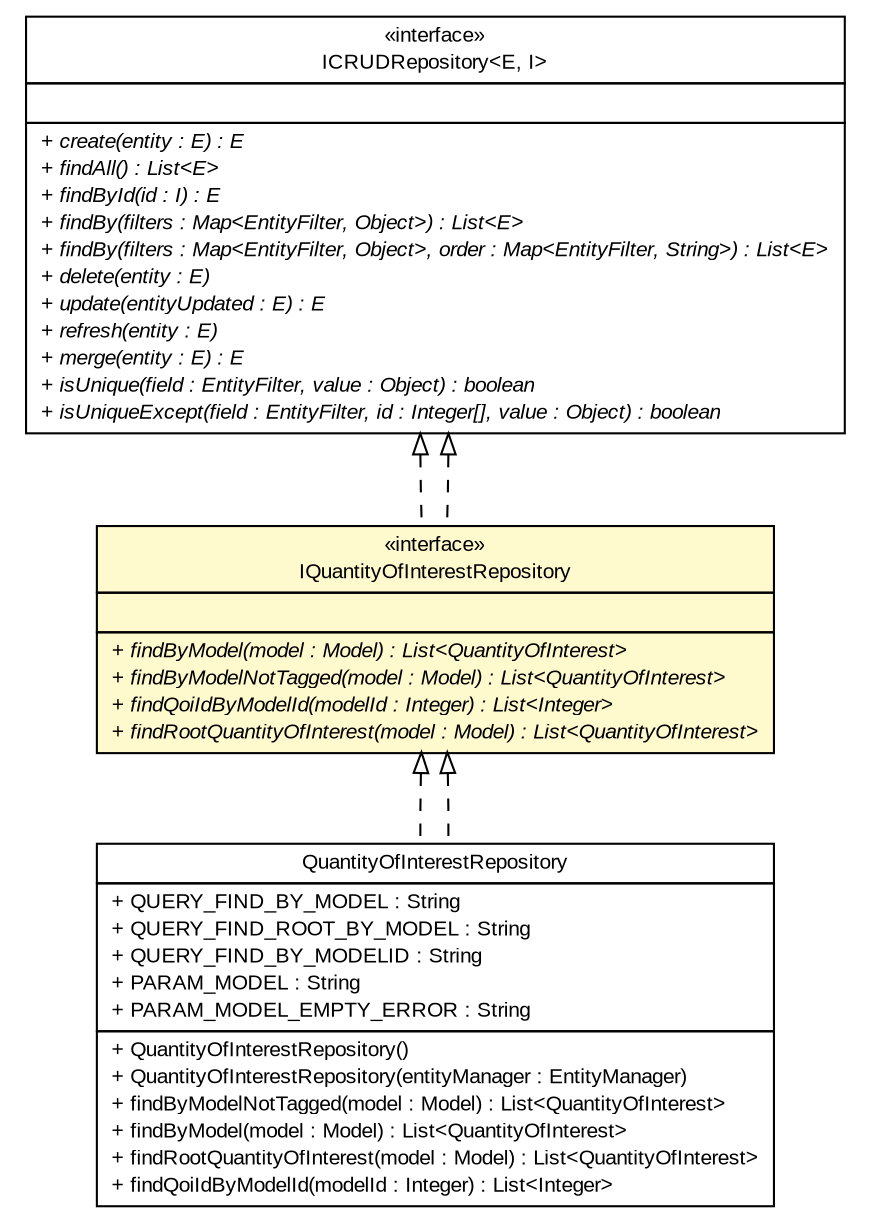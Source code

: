 #!/usr/local/bin/dot
#
# Class diagram 
# Generated by UMLGraph version R5_6-24-gf6e263 (http://www.umlgraph.org/)
#

digraph G {
	edge [fontname="arial",fontsize=10,labelfontname="arial",labelfontsize=10];
	node [fontname="arial",fontsize=10,shape=plaintext];
	nodesep=0.25;
	ranksep=0.5;
	// gov.sandia.cf.dao.ICRUDRepository<E, I>
	c191830 [label=<<table title="gov.sandia.cf.dao.ICRUDRepository" border="0" cellborder="1" cellspacing="0" cellpadding="2" port="p" href="./ICRUDRepository.html">
		<tr><td><table border="0" cellspacing="0" cellpadding="1">
<tr><td align="center" balign="center"> &#171;interface&#187; </td></tr>
<tr><td align="center" balign="center"> ICRUDRepository&lt;E, I&gt; </td></tr>
		</table></td></tr>
		<tr><td><table border="0" cellspacing="0" cellpadding="1">
<tr><td align="left" balign="left">  </td></tr>
		</table></td></tr>
		<tr><td><table border="0" cellspacing="0" cellpadding="1">
<tr><td align="left" balign="left"><font face="arial italic" point-size="10.0"> + create(entity : E) : E </font></td></tr>
<tr><td align="left" balign="left"><font face="arial italic" point-size="10.0"> + findAll() : List&lt;E&gt; </font></td></tr>
<tr><td align="left" balign="left"><font face="arial italic" point-size="10.0"> + findById(id : I) : E </font></td></tr>
<tr><td align="left" balign="left"><font face="arial italic" point-size="10.0"> + findBy(filters : Map&lt;EntityFilter, Object&gt;) : List&lt;E&gt; </font></td></tr>
<tr><td align="left" balign="left"><font face="arial italic" point-size="10.0"> + findBy(filters : Map&lt;EntityFilter, Object&gt;, order : Map&lt;EntityFilter, String&gt;) : List&lt;E&gt; </font></td></tr>
<tr><td align="left" balign="left"><font face="arial italic" point-size="10.0"> + delete(entity : E) </font></td></tr>
<tr><td align="left" balign="left"><font face="arial italic" point-size="10.0"> + update(entityUpdated : E) : E </font></td></tr>
<tr><td align="left" balign="left"><font face="arial italic" point-size="10.0"> + refresh(entity : E) </font></td></tr>
<tr><td align="left" balign="left"><font face="arial italic" point-size="10.0"> + merge(entity : E) : E </font></td></tr>
<tr><td align="left" balign="left"><font face="arial italic" point-size="10.0"> + isUnique(field : EntityFilter, value : Object) : boolean </font></td></tr>
<tr><td align="left" balign="left"><font face="arial italic" point-size="10.0"> + isUniqueExcept(field : EntityFilter, id : Integer[], value : Object) : boolean </font></td></tr>
		</table></td></tr>
		</table>>, URL="./ICRUDRepository.html", fontname="arial", fontcolor="black", fontsize=10.0];
	// gov.sandia.cf.dao.impl.QuantityOfInterestRepository
	c191889 [label=<<table title="gov.sandia.cf.dao.impl.QuantityOfInterestRepository" border="0" cellborder="1" cellspacing="0" cellpadding="2" port="p" href="./impl/QuantityOfInterestRepository.html">
		<tr><td><table border="0" cellspacing="0" cellpadding="1">
<tr><td align="center" balign="center"> QuantityOfInterestRepository </td></tr>
		</table></td></tr>
		<tr><td><table border="0" cellspacing="0" cellpadding="1">
<tr><td align="left" balign="left"> + QUERY_FIND_BY_MODEL : String </td></tr>
<tr><td align="left" balign="left"> + QUERY_FIND_ROOT_BY_MODEL : String </td></tr>
<tr><td align="left" balign="left"> + QUERY_FIND_BY_MODELID : String </td></tr>
<tr><td align="left" balign="left"> + PARAM_MODEL : String </td></tr>
<tr><td align="left" balign="left"> + PARAM_MODEL_EMPTY_ERROR : String </td></tr>
		</table></td></tr>
		<tr><td><table border="0" cellspacing="0" cellpadding="1">
<tr><td align="left" balign="left"> + QuantityOfInterestRepository() </td></tr>
<tr><td align="left" balign="left"> + QuantityOfInterestRepository(entityManager : EntityManager) </td></tr>
<tr><td align="left" balign="left"> + findByModelNotTagged(model : Model) : List&lt;QuantityOfInterest&gt; </td></tr>
<tr><td align="left" balign="left"> + findByModel(model : Model) : List&lt;QuantityOfInterest&gt; </td></tr>
<tr><td align="left" balign="left"> + findRootQuantityOfInterest(model : Model) : List&lt;QuantityOfInterest&gt; </td></tr>
<tr><td align="left" balign="left"> + findQoiIdByModelId(modelId : Integer) : List&lt;Integer&gt; </td></tr>
		</table></td></tr>
		</table>>, URL="./impl/QuantityOfInterestRepository.html", fontname="arial", fontcolor="black", fontsize=10.0];
	// gov.sandia.cf.dao.IQuantityOfInterestRepository
	c191935 [label=<<table title="gov.sandia.cf.dao.IQuantityOfInterestRepository" border="0" cellborder="1" cellspacing="0" cellpadding="2" port="p" bgcolor="lemonChiffon" href="./IQuantityOfInterestRepository.html">
		<tr><td><table border="0" cellspacing="0" cellpadding="1">
<tr><td align="center" balign="center"> &#171;interface&#187; </td></tr>
<tr><td align="center" balign="center"> IQuantityOfInterestRepository </td></tr>
		</table></td></tr>
		<tr><td><table border="0" cellspacing="0" cellpadding="1">
<tr><td align="left" balign="left">  </td></tr>
		</table></td></tr>
		<tr><td><table border="0" cellspacing="0" cellpadding="1">
<tr><td align="left" balign="left"><font face="arial italic" point-size="10.0"> + findByModel(model : Model) : List&lt;QuantityOfInterest&gt; </font></td></tr>
<tr><td align="left" balign="left"><font face="arial italic" point-size="10.0"> + findByModelNotTagged(model : Model) : List&lt;QuantityOfInterest&gt; </font></td></tr>
<tr><td align="left" balign="left"><font face="arial italic" point-size="10.0"> + findQoiIdByModelId(modelId : Integer) : List&lt;Integer&gt; </font></td></tr>
<tr><td align="left" balign="left"><font face="arial italic" point-size="10.0"> + findRootQuantityOfInterest(model : Model) : List&lt;QuantityOfInterest&gt; </font></td></tr>
		</table></td></tr>
		</table>>, URL="./IQuantityOfInterestRepository.html", fontname="arial", fontcolor="black", fontsize=10.0];
	//gov.sandia.cf.dao.impl.QuantityOfInterestRepository implements gov.sandia.cf.dao.IQuantityOfInterestRepository
	c191935:p -> c191889:p [dir=back,arrowtail=empty,style=dashed];
	//gov.sandia.cf.dao.IQuantityOfInterestRepository implements gov.sandia.cf.dao.ICRUDRepository<E, I>
	c191830:p -> c191935:p [dir=back,arrowtail=empty,style=dashed];
	//gov.sandia.cf.dao.IQuantityOfInterestRepository implements gov.sandia.cf.dao.ICRUDRepository<E, I>
	c191830:p -> c191935:p [dir=back,arrowtail=empty,style=dashed];
	//gov.sandia.cf.dao.impl.QuantityOfInterestRepository implements gov.sandia.cf.dao.IQuantityOfInterestRepository
	c191935:p -> c191889:p [dir=back,arrowtail=empty,style=dashed];
}

